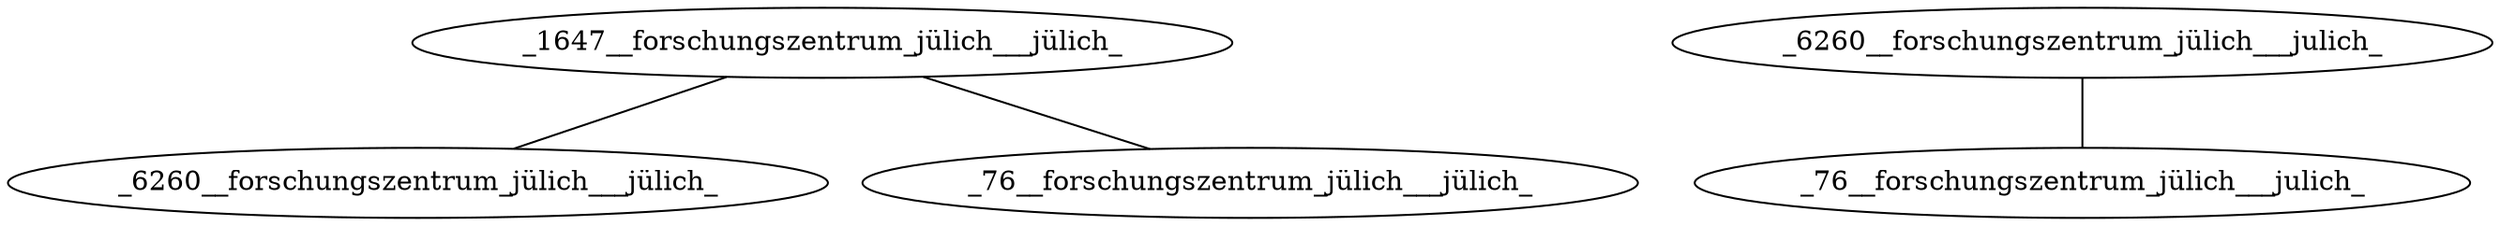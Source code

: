 graph {
_1647__forschungszentrum_jülich___jülich_ -- _6260__forschungszentrum_jülich___jülich_
_1647__forschungszentrum_jülich___jülich_ -- _76__forschungszentrum_jülich___jülich_
_6260__forschungszentrum_jülich___julich_ -- _76__forschungszentrum_jülich___julich_
}